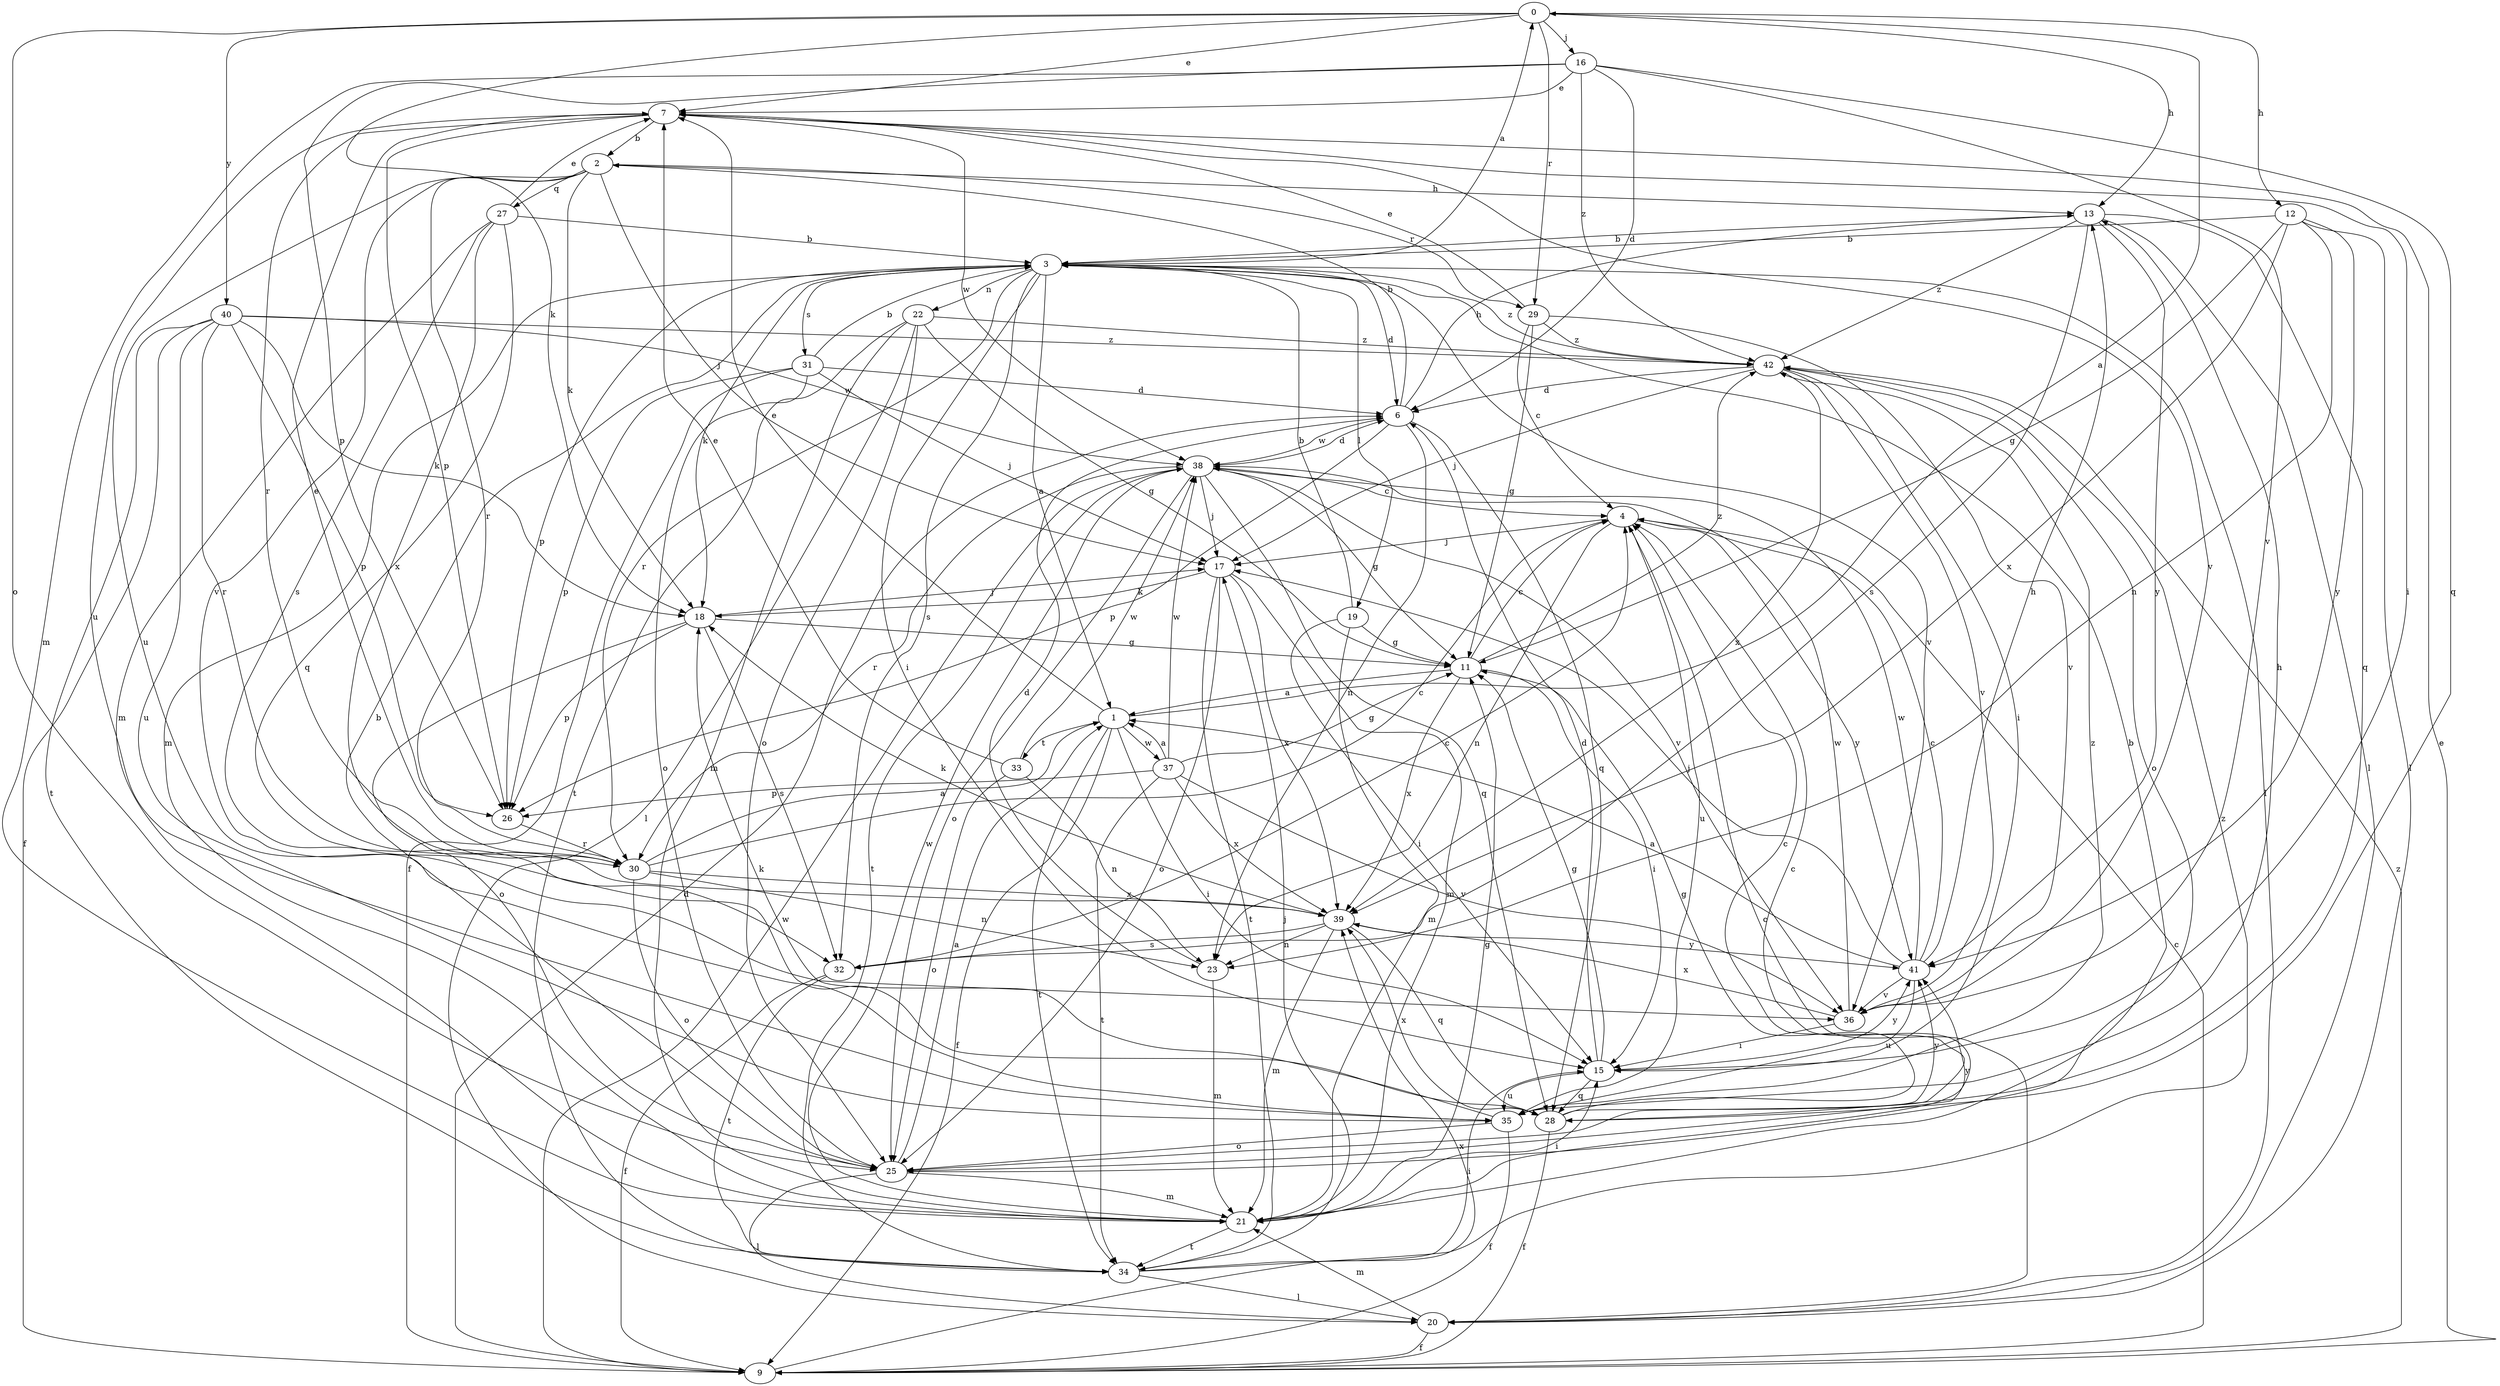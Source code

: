 strict digraph  {
0;
1;
2;
3;
4;
6;
7;
9;
11;
12;
13;
15;
16;
17;
18;
19;
20;
21;
22;
23;
25;
26;
27;
28;
29;
30;
31;
32;
33;
34;
35;
36;
37;
38;
39;
40;
41;
42;
0 -> 7  [label=e];
0 -> 12  [label=h];
0 -> 13  [label=h];
0 -> 16  [label=j];
0 -> 18  [label=k];
0 -> 25  [label=o];
0 -> 29  [label=r];
0 -> 40  [label=y];
1 -> 0  [label=a];
1 -> 7  [label=e];
1 -> 9  [label=f];
1 -> 15  [label=i];
1 -> 33  [label=t];
1 -> 34  [label=t];
1 -> 37  [label=w];
2 -> 13  [label=h];
2 -> 17  [label=j];
2 -> 18  [label=k];
2 -> 27  [label=q];
2 -> 29  [label=r];
2 -> 30  [label=r];
2 -> 35  [label=u];
2 -> 36  [label=v];
3 -> 0  [label=a];
3 -> 1  [label=a];
3 -> 6  [label=d];
3 -> 15  [label=i];
3 -> 18  [label=k];
3 -> 19  [label=l];
3 -> 20  [label=l];
3 -> 21  [label=m];
3 -> 22  [label=n];
3 -> 26  [label=p];
3 -> 30  [label=r];
3 -> 31  [label=s];
3 -> 32  [label=s];
3 -> 36  [label=v];
3 -> 42  [label=z];
4 -> 17  [label=j];
4 -> 23  [label=n];
4 -> 35  [label=u];
4 -> 41  [label=y];
6 -> 2  [label=b];
6 -> 13  [label=h];
6 -> 23  [label=n];
6 -> 26  [label=p];
6 -> 28  [label=q];
6 -> 38  [label=w];
7 -> 2  [label=b];
7 -> 15  [label=i];
7 -> 26  [label=p];
7 -> 30  [label=r];
7 -> 35  [label=u];
7 -> 36  [label=v];
7 -> 38  [label=w];
9 -> 4  [label=c];
9 -> 6  [label=d];
9 -> 7  [label=e];
9 -> 38  [label=w];
9 -> 39  [label=x];
9 -> 42  [label=z];
11 -> 1  [label=a];
11 -> 4  [label=c];
11 -> 15  [label=i];
11 -> 39  [label=x];
11 -> 42  [label=z];
12 -> 3  [label=b];
12 -> 11  [label=g];
12 -> 20  [label=l];
12 -> 23  [label=n];
12 -> 39  [label=x];
12 -> 41  [label=y];
13 -> 3  [label=b];
13 -> 20  [label=l];
13 -> 28  [label=q];
13 -> 32  [label=s];
13 -> 41  [label=y];
13 -> 42  [label=z];
15 -> 6  [label=d];
15 -> 11  [label=g];
15 -> 28  [label=q];
15 -> 35  [label=u];
15 -> 41  [label=y];
16 -> 6  [label=d];
16 -> 7  [label=e];
16 -> 21  [label=m];
16 -> 26  [label=p];
16 -> 28  [label=q];
16 -> 36  [label=v];
16 -> 42  [label=z];
17 -> 18  [label=k];
17 -> 21  [label=m];
17 -> 25  [label=o];
17 -> 34  [label=t];
17 -> 39  [label=x];
18 -> 11  [label=g];
18 -> 17  [label=j];
18 -> 25  [label=o];
18 -> 26  [label=p];
18 -> 32  [label=s];
19 -> 3  [label=b];
19 -> 11  [label=g];
19 -> 15  [label=i];
19 -> 21  [label=m];
20 -> 4  [label=c];
20 -> 9  [label=f];
20 -> 21  [label=m];
21 -> 3  [label=b];
21 -> 4  [label=c];
21 -> 11  [label=g];
21 -> 15  [label=i];
21 -> 34  [label=t];
21 -> 38  [label=w];
22 -> 11  [label=g];
22 -> 20  [label=l];
22 -> 21  [label=m];
22 -> 25  [label=o];
22 -> 34  [label=t];
22 -> 42  [label=z];
23 -> 6  [label=d];
23 -> 21  [label=m];
25 -> 1  [label=a];
25 -> 3  [label=b];
25 -> 4  [label=c];
25 -> 20  [label=l];
25 -> 21  [label=m];
25 -> 41  [label=y];
26 -> 30  [label=r];
27 -> 3  [label=b];
27 -> 7  [label=e];
27 -> 21  [label=m];
27 -> 28  [label=q];
27 -> 32  [label=s];
27 -> 39  [label=x];
28 -> 9  [label=f];
28 -> 11  [label=g];
28 -> 39  [label=x];
28 -> 41  [label=y];
29 -> 4  [label=c];
29 -> 7  [label=e];
29 -> 11  [label=g];
29 -> 36  [label=v];
29 -> 42  [label=z];
30 -> 1  [label=a];
30 -> 4  [label=c];
30 -> 7  [label=e];
30 -> 23  [label=n];
30 -> 25  [label=o];
30 -> 39  [label=x];
31 -> 3  [label=b];
31 -> 6  [label=d];
31 -> 9  [label=f];
31 -> 17  [label=j];
31 -> 25  [label=o];
31 -> 26  [label=p];
32 -> 4  [label=c];
32 -> 9  [label=f];
32 -> 34  [label=t];
33 -> 7  [label=e];
33 -> 23  [label=n];
33 -> 25  [label=o];
33 -> 38  [label=w];
34 -> 15  [label=i];
34 -> 17  [label=j];
34 -> 20  [label=l];
34 -> 42  [label=z];
35 -> 9  [label=f];
35 -> 13  [label=h];
35 -> 18  [label=k];
35 -> 25  [label=o];
35 -> 42  [label=z];
36 -> 15  [label=i];
36 -> 38  [label=w];
36 -> 39  [label=x];
37 -> 1  [label=a];
37 -> 11  [label=g];
37 -> 26  [label=p];
37 -> 34  [label=t];
37 -> 36  [label=v];
37 -> 38  [label=w];
37 -> 39  [label=x];
38 -> 4  [label=c];
38 -> 6  [label=d];
38 -> 11  [label=g];
38 -> 17  [label=j];
38 -> 25  [label=o];
38 -> 28  [label=q];
38 -> 30  [label=r];
38 -> 34  [label=t];
38 -> 36  [label=v];
39 -> 18  [label=k];
39 -> 21  [label=m];
39 -> 23  [label=n];
39 -> 28  [label=q];
39 -> 32  [label=s];
39 -> 41  [label=y];
40 -> 9  [label=f];
40 -> 18  [label=k];
40 -> 26  [label=p];
40 -> 30  [label=r];
40 -> 34  [label=t];
40 -> 35  [label=u];
40 -> 38  [label=w];
40 -> 42  [label=z];
41 -> 1  [label=a];
41 -> 4  [label=c];
41 -> 13  [label=h];
41 -> 17  [label=j];
41 -> 35  [label=u];
41 -> 36  [label=v];
41 -> 38  [label=w];
42 -> 6  [label=d];
42 -> 15  [label=i];
42 -> 17  [label=j];
42 -> 25  [label=o];
42 -> 36  [label=v];
42 -> 39  [label=x];
}
